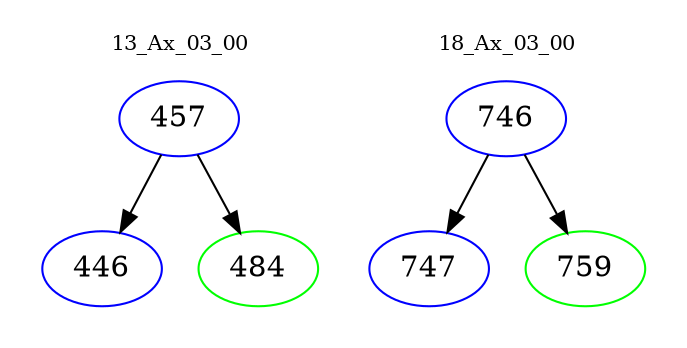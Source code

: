 digraph{
subgraph cluster_0 {
color = white
label = "13_Ax_03_00";
fontsize=10;
T0_457 [label="457", color="blue"]
T0_457 -> T0_446 [color="black"]
T0_446 [label="446", color="blue"]
T0_457 -> T0_484 [color="black"]
T0_484 [label="484", color="green"]
}
subgraph cluster_1 {
color = white
label = "18_Ax_03_00";
fontsize=10;
T1_746 [label="746", color="blue"]
T1_746 -> T1_747 [color="black"]
T1_747 [label="747", color="blue"]
T1_746 -> T1_759 [color="black"]
T1_759 [label="759", color="green"]
}
}
